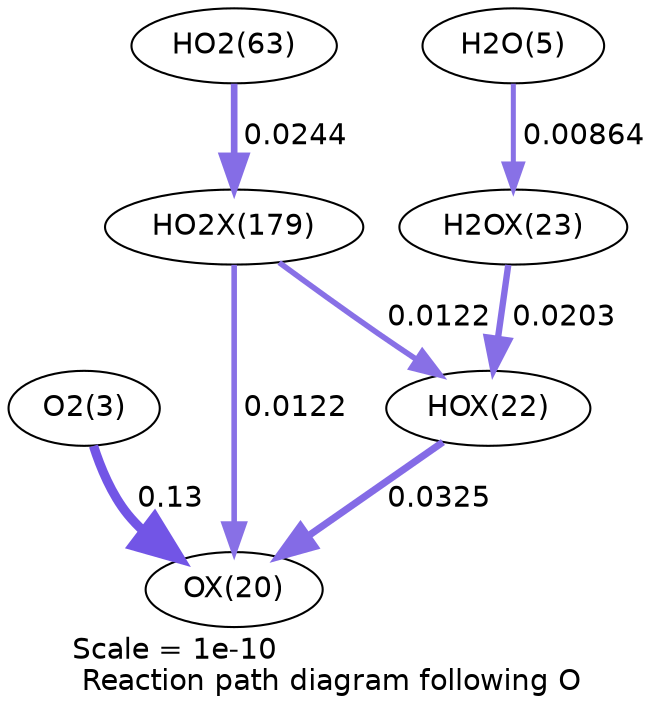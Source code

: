 digraph reaction_paths {
center=1;
s5 -> s54[fontname="Helvetica", penwidth=4.46, arrowsize=2.23, color="0.7, 0.63, 0.9"
, label=" 0.13"];
s56 -> s54[fontname="Helvetica", penwidth=3.41, arrowsize=1.71, color="0.7, 0.533, 0.9"
, label=" 0.0325"];
s72 -> s54[fontname="Helvetica", penwidth=2.68, arrowsize=1.34, color="0.7, 0.512, 0.9"
, label=" 0.0122"];
s57 -> s56[fontname="Helvetica", penwidth=3.06, arrowsize=1.53, color="0.7, 0.52, 0.9"
, label=" 0.0203"];
s72 -> s56[fontname="Helvetica", penwidth=2.68, arrowsize=1.34, color="0.7, 0.512, 0.9"
, label=" 0.0122"];
s7 -> s57[fontname="Helvetica", penwidth=2.41, arrowsize=1.21, color="0.7, 0.509, 0.9"
, label=" 0.00864"];
s28 -> s72[fontname="Helvetica", penwidth=3.2, arrowsize=1.6, color="0.7, 0.524, 0.9"
, label=" 0.0244"];
s5 [ fontname="Helvetica", label="O2(3)"];
s7 [ fontname="Helvetica", label="H2O(5)"];
s28 [ fontname="Helvetica", label="HO2(63)"];
s54 [ fontname="Helvetica", label="OX(20)"];
s56 [ fontname="Helvetica", label="HOX(22)"];
s57 [ fontname="Helvetica", label="H2OX(23)"];
s72 [ fontname="Helvetica", label="HO2X(179)"];
 label = "Scale = 1e-10\l Reaction path diagram following O";
 fontname = "Helvetica";
}
